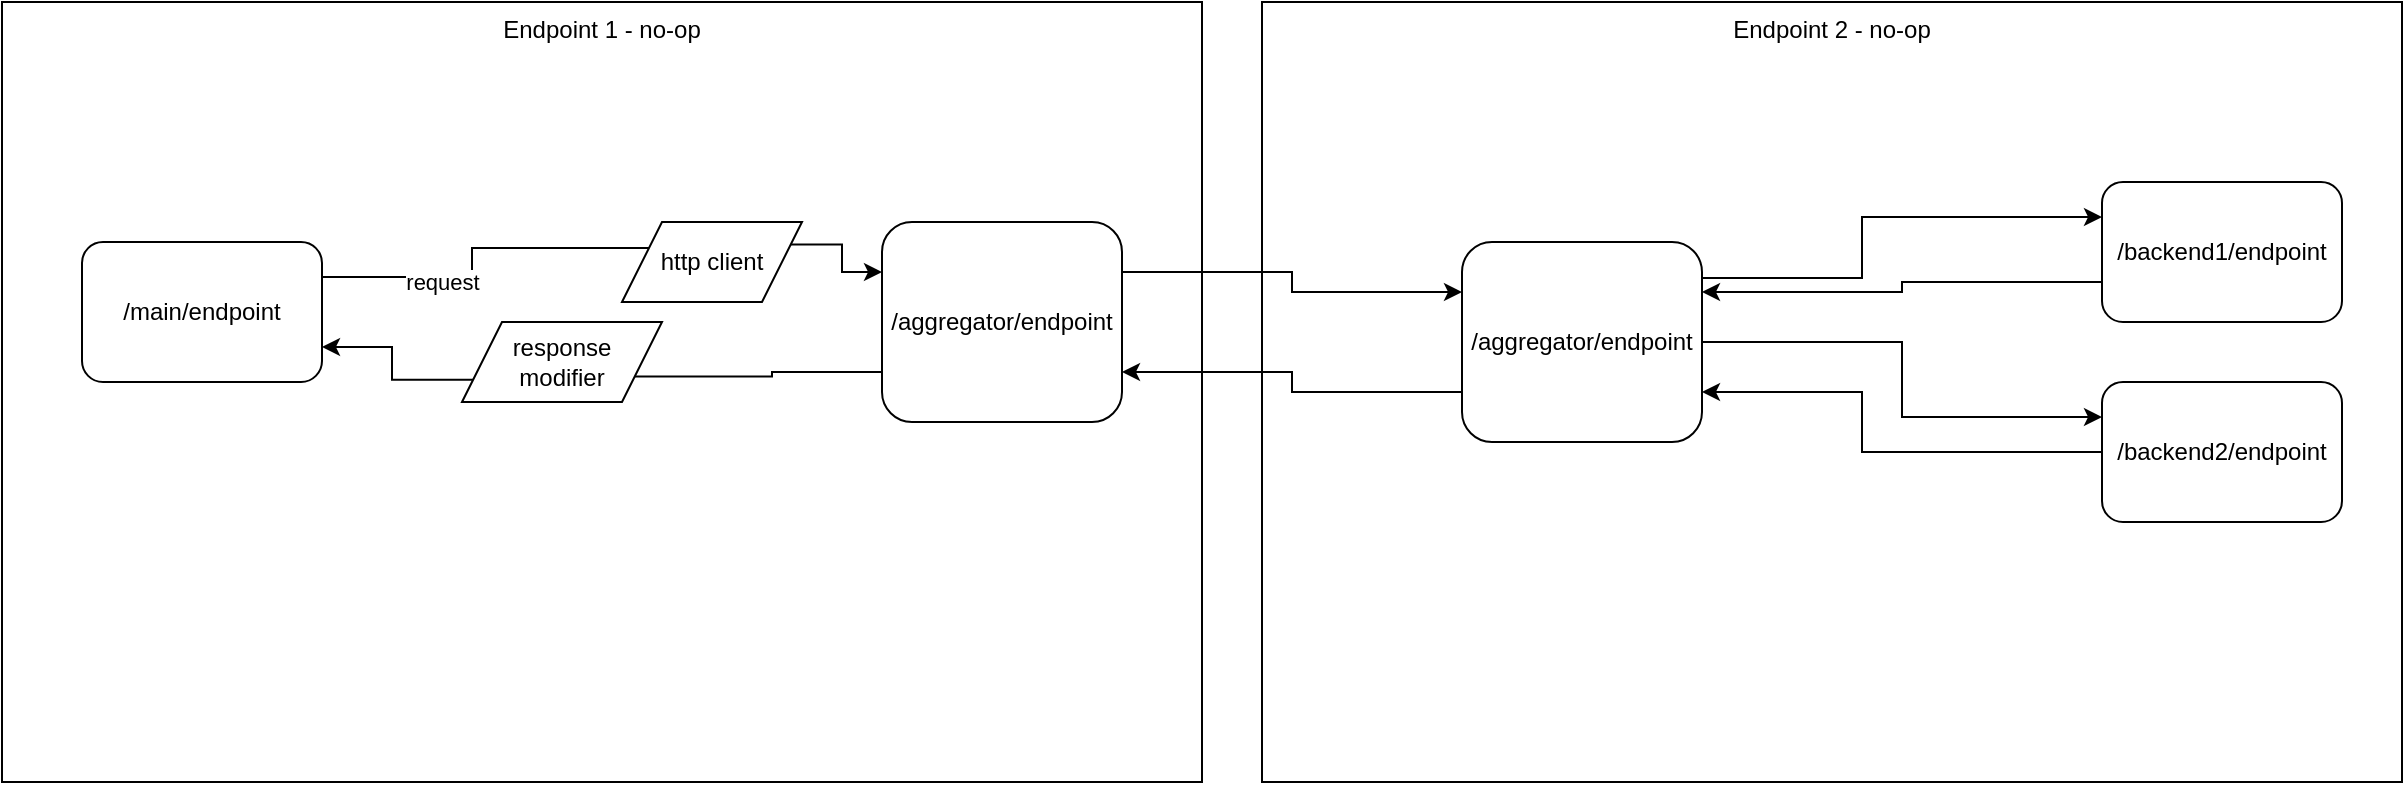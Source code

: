 <mxfile version="20.8.20" type="github">
  <diagram id="C5RBs43oDa-KdzZeNtuy" name="Page-1">
    <mxGraphModel dx="2854" dy="1156" grid="1" gridSize="10" guides="1" tooltips="1" connect="1" arrows="1" fold="1" page="1" pageScale="1" pageWidth="827" pageHeight="1169" math="0" shadow="0">
      <root>
        <mxCell id="WIyWlLk6GJQsqaUBKTNV-0" />
        <mxCell id="WIyWlLk6GJQsqaUBKTNV-1" parent="WIyWlLk6GJQsqaUBKTNV-0" />
        <mxCell id="uDCEw50RylDOGRhmZDIv-4" value="Endpoint 1 - no-op" style="rounded=0;whiteSpace=wrap;html=1;verticalAlign=top;" vertex="1" parent="WIyWlLk6GJQsqaUBKTNV-1">
          <mxGeometry x="-550" y="260" width="600" height="390" as="geometry" />
        </mxCell>
        <mxCell id="uDCEw50RylDOGRhmZDIv-8" style="edgeStyle=orthogonalEdgeStyle;rounded=0;orthogonalLoop=1;jettySize=auto;html=1;exitX=1;exitY=0.25;exitDx=0;exitDy=0;entryX=0;entryY=0.25;entryDx=0;entryDy=0;startArrow=none;" edge="1" parent="WIyWlLk6GJQsqaUBKTNV-1" source="uDCEw50RylDOGRhmZDIv-20" target="uDCEw50RylDOGRhmZDIv-0">
          <mxGeometry relative="1" as="geometry" />
        </mxCell>
        <mxCell id="WIyWlLk6GJQsqaUBKTNV-3" value="/main/endpoint" style="rounded=1;whiteSpace=wrap;html=1;fontSize=12;glass=0;strokeWidth=1;shadow=0;" parent="WIyWlLk6GJQsqaUBKTNV-1" vertex="1">
          <mxGeometry x="-510" y="380" width="120" height="70" as="geometry" />
        </mxCell>
        <mxCell id="uDCEw50RylDOGRhmZDIv-11" style="edgeStyle=orthogonalEdgeStyle;rounded=0;orthogonalLoop=1;jettySize=auto;html=1;exitX=0;exitY=0.75;exitDx=0;exitDy=0;entryX=1;entryY=0.75;entryDx=0;entryDy=0;startArrow=none;" edge="1" parent="WIyWlLk6GJQsqaUBKTNV-1" source="uDCEw50RylDOGRhmZDIv-12" target="WIyWlLk6GJQsqaUBKTNV-3">
          <mxGeometry relative="1" as="geometry" />
        </mxCell>
        <mxCell id="uDCEw50RylDOGRhmZDIv-0" value="/aggregator/endpoint" style="rounded=1;whiteSpace=wrap;html=1;fontSize=12;glass=0;strokeWidth=1;shadow=0;" vertex="1" parent="WIyWlLk6GJQsqaUBKTNV-1">
          <mxGeometry x="-110" y="370" width="120" height="100" as="geometry" />
        </mxCell>
        <mxCell id="uDCEw50RylDOGRhmZDIv-5" value="Endpoint 2 - no-op" style="rounded=0;whiteSpace=wrap;html=1;verticalAlign=top;" vertex="1" parent="WIyWlLk6GJQsqaUBKTNV-1">
          <mxGeometry x="80" y="260" width="570" height="390" as="geometry" />
        </mxCell>
        <mxCell id="uDCEw50RylDOGRhmZDIv-16" style="edgeStyle=orthogonalEdgeStyle;rounded=0;orthogonalLoop=1;jettySize=auto;html=1;exitX=1;exitY=0.25;exitDx=0;exitDy=0;entryX=0;entryY=0.25;entryDx=0;entryDy=0;" edge="1" parent="WIyWlLk6GJQsqaUBKTNV-1" source="uDCEw50RylDOGRhmZDIv-0" target="uDCEw50RylDOGRhmZDIv-13">
          <mxGeometry relative="1" as="geometry" />
        </mxCell>
        <mxCell id="uDCEw50RylDOGRhmZDIv-27" style="edgeStyle=orthogonalEdgeStyle;rounded=0;orthogonalLoop=1;jettySize=auto;html=1;exitX=0;exitY=0.5;exitDx=0;exitDy=0;entryX=1;entryY=0.25;entryDx=0;entryDy=0;" edge="1" parent="WIyWlLk6GJQsqaUBKTNV-1" source="uDCEw50RylDOGRhmZDIv-6" target="uDCEw50RylDOGRhmZDIv-13">
          <mxGeometry relative="1" as="geometry">
            <Array as="points">
              <mxPoint x="500" y="400" />
              <mxPoint x="400" y="400" />
              <mxPoint x="400" y="405" />
            </Array>
          </mxGeometry>
        </mxCell>
        <mxCell id="uDCEw50RylDOGRhmZDIv-6" value="/backend1/endpoint" style="rounded=1;whiteSpace=wrap;html=1;fontSize=12;glass=0;strokeWidth=1;shadow=0;" vertex="1" parent="WIyWlLk6GJQsqaUBKTNV-1">
          <mxGeometry x="500" y="350" width="120" height="70" as="geometry" />
        </mxCell>
        <mxCell id="uDCEw50RylDOGRhmZDIv-29" style="edgeStyle=orthogonalEdgeStyle;rounded=0;orthogonalLoop=1;jettySize=auto;html=1;exitX=0;exitY=0.5;exitDx=0;exitDy=0;entryX=1;entryY=0.75;entryDx=0;entryDy=0;" edge="1" parent="WIyWlLk6GJQsqaUBKTNV-1" source="uDCEw50RylDOGRhmZDIv-7" target="uDCEw50RylDOGRhmZDIv-13">
          <mxGeometry relative="1" as="geometry">
            <Array as="points">
              <mxPoint x="380" y="485" />
              <mxPoint x="380" y="455" />
            </Array>
          </mxGeometry>
        </mxCell>
        <mxCell id="uDCEw50RylDOGRhmZDIv-7" value="/backend2/endpoint" style="rounded=1;whiteSpace=wrap;html=1;fontSize=12;glass=0;strokeWidth=1;shadow=0;" vertex="1" parent="WIyWlLk6GJQsqaUBKTNV-1">
          <mxGeometry x="500" y="450" width="120" height="70" as="geometry" />
        </mxCell>
        <mxCell id="uDCEw50RylDOGRhmZDIv-21" style="edgeStyle=orthogonalEdgeStyle;rounded=0;orthogonalLoop=1;jettySize=auto;html=1;exitX=1;exitY=0.25;exitDx=0;exitDy=0;entryX=0;entryY=0.25;entryDx=0;entryDy=0;" edge="1" parent="WIyWlLk6GJQsqaUBKTNV-1" source="uDCEw50RylDOGRhmZDIv-13" target="uDCEw50RylDOGRhmZDIv-6">
          <mxGeometry relative="1" as="geometry">
            <Array as="points">
              <mxPoint x="380" y="398" />
              <mxPoint x="380" y="368" />
            </Array>
          </mxGeometry>
        </mxCell>
        <mxCell id="uDCEw50RylDOGRhmZDIv-26" style="edgeStyle=orthogonalEdgeStyle;rounded=0;orthogonalLoop=1;jettySize=auto;html=1;exitX=0;exitY=0.75;exitDx=0;exitDy=0;entryX=1;entryY=0.75;entryDx=0;entryDy=0;" edge="1" parent="WIyWlLk6GJQsqaUBKTNV-1" source="uDCEw50RylDOGRhmZDIv-13" target="uDCEw50RylDOGRhmZDIv-0">
          <mxGeometry relative="1" as="geometry" />
        </mxCell>
        <mxCell id="uDCEw50RylDOGRhmZDIv-28" style="edgeStyle=orthogonalEdgeStyle;rounded=0;orthogonalLoop=1;jettySize=auto;html=1;exitX=1;exitY=0.5;exitDx=0;exitDy=0;entryX=0;entryY=0.25;entryDx=0;entryDy=0;" edge="1" parent="WIyWlLk6GJQsqaUBKTNV-1" source="uDCEw50RylDOGRhmZDIv-13" target="uDCEw50RylDOGRhmZDIv-7">
          <mxGeometry relative="1" as="geometry" />
        </mxCell>
        <mxCell id="uDCEw50RylDOGRhmZDIv-13" value="/aggregator/endpoint" style="rounded=1;whiteSpace=wrap;html=1;fontSize=12;glass=0;strokeWidth=1;shadow=0;" vertex="1" parent="WIyWlLk6GJQsqaUBKTNV-1">
          <mxGeometry x="180" y="380" width="120" height="100" as="geometry" />
        </mxCell>
        <mxCell id="uDCEw50RylDOGRhmZDIv-22" value="" style="edgeStyle=orthogonalEdgeStyle;rounded=0;orthogonalLoop=1;jettySize=auto;html=1;exitX=0;exitY=0.75;exitDx=0;exitDy=0;entryX=1;entryY=0.75;entryDx=0;entryDy=0;endArrow=none;" edge="1" parent="WIyWlLk6GJQsqaUBKTNV-1" source="uDCEw50RylDOGRhmZDIv-0" target="uDCEw50RylDOGRhmZDIv-12">
          <mxGeometry relative="1" as="geometry">
            <mxPoint x="-150" y="433" as="sourcePoint" />
            <mxPoint x="-390" y="433" as="targetPoint" />
          </mxGeometry>
        </mxCell>
        <mxCell id="uDCEw50RylDOGRhmZDIv-12" value="response &lt;br&gt;modifier" style="shape=parallelogram;perimeter=parallelogramPerimeter;whiteSpace=wrap;html=1;fixedSize=1;" vertex="1" parent="WIyWlLk6GJQsqaUBKTNV-1">
          <mxGeometry x="-320" y="420" width="100" height="40" as="geometry" />
        </mxCell>
        <mxCell id="uDCEw50RylDOGRhmZDIv-30" value="" style="edgeStyle=orthogonalEdgeStyle;rounded=0;orthogonalLoop=1;jettySize=auto;html=1;exitX=1;exitY=0.25;exitDx=0;exitDy=0;entryX=0;entryY=0.25;entryDx=0;entryDy=0;endArrow=none;" edge="1" parent="WIyWlLk6GJQsqaUBKTNV-1" source="WIyWlLk6GJQsqaUBKTNV-3" target="uDCEw50RylDOGRhmZDIv-20">
          <mxGeometry relative="1" as="geometry">
            <mxPoint x="-390" y="398" as="sourcePoint" />
            <mxPoint x="-150" y="395" as="targetPoint" />
          </mxGeometry>
        </mxCell>
        <mxCell id="uDCEw50RylDOGRhmZDIv-31" value="request" style="edgeLabel;html=1;align=center;verticalAlign=middle;resizable=0;points=[];" vertex="1" connectable="0" parent="uDCEw50RylDOGRhmZDIv-30">
          <mxGeometry x="-0.333" y="-1" relative="1" as="geometry">
            <mxPoint y="1" as="offset" />
          </mxGeometry>
        </mxCell>
        <mxCell id="uDCEw50RylDOGRhmZDIv-20" value="http client" style="shape=parallelogram;perimeter=parallelogramPerimeter;whiteSpace=wrap;html=1;fixedSize=1;" vertex="1" parent="WIyWlLk6GJQsqaUBKTNV-1">
          <mxGeometry x="-240" y="370" width="90" height="40" as="geometry" />
        </mxCell>
      </root>
    </mxGraphModel>
  </diagram>
</mxfile>
